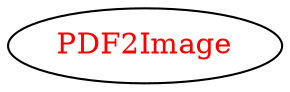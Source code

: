 digraph dependencyGraph {
 concentrate=true;
 ranksep="2.0";
 rankdir="LR"; 
 splines="ortho";
"PDF2Image" [fontcolor="red"];
}
